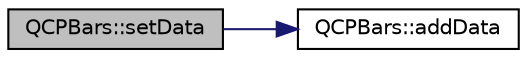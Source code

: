 digraph "QCPBars::setData"
{
 // LATEX_PDF_SIZE
  edge [fontname="Helvetica",fontsize="10",labelfontname="Helvetica",labelfontsize="10"];
  node [fontname="Helvetica",fontsize="10",shape=record];
  rankdir="LR";
  Node1 [label="QCPBars::setData",height=0.2,width=0.4,color="black", fillcolor="grey75", style="filled", fontcolor="black",tooltip=" "];
  Node1 -> Node2 [color="midnightblue",fontsize="10",style="solid",fontname="Helvetica"];
  Node2 [label="QCPBars::addData",height=0.2,width=0.4,color="black", fillcolor="white", style="filled",URL="$classQCPBars.html#a323d6970d6d6e3166d89916a7f60f733",tooltip=" "];
}
